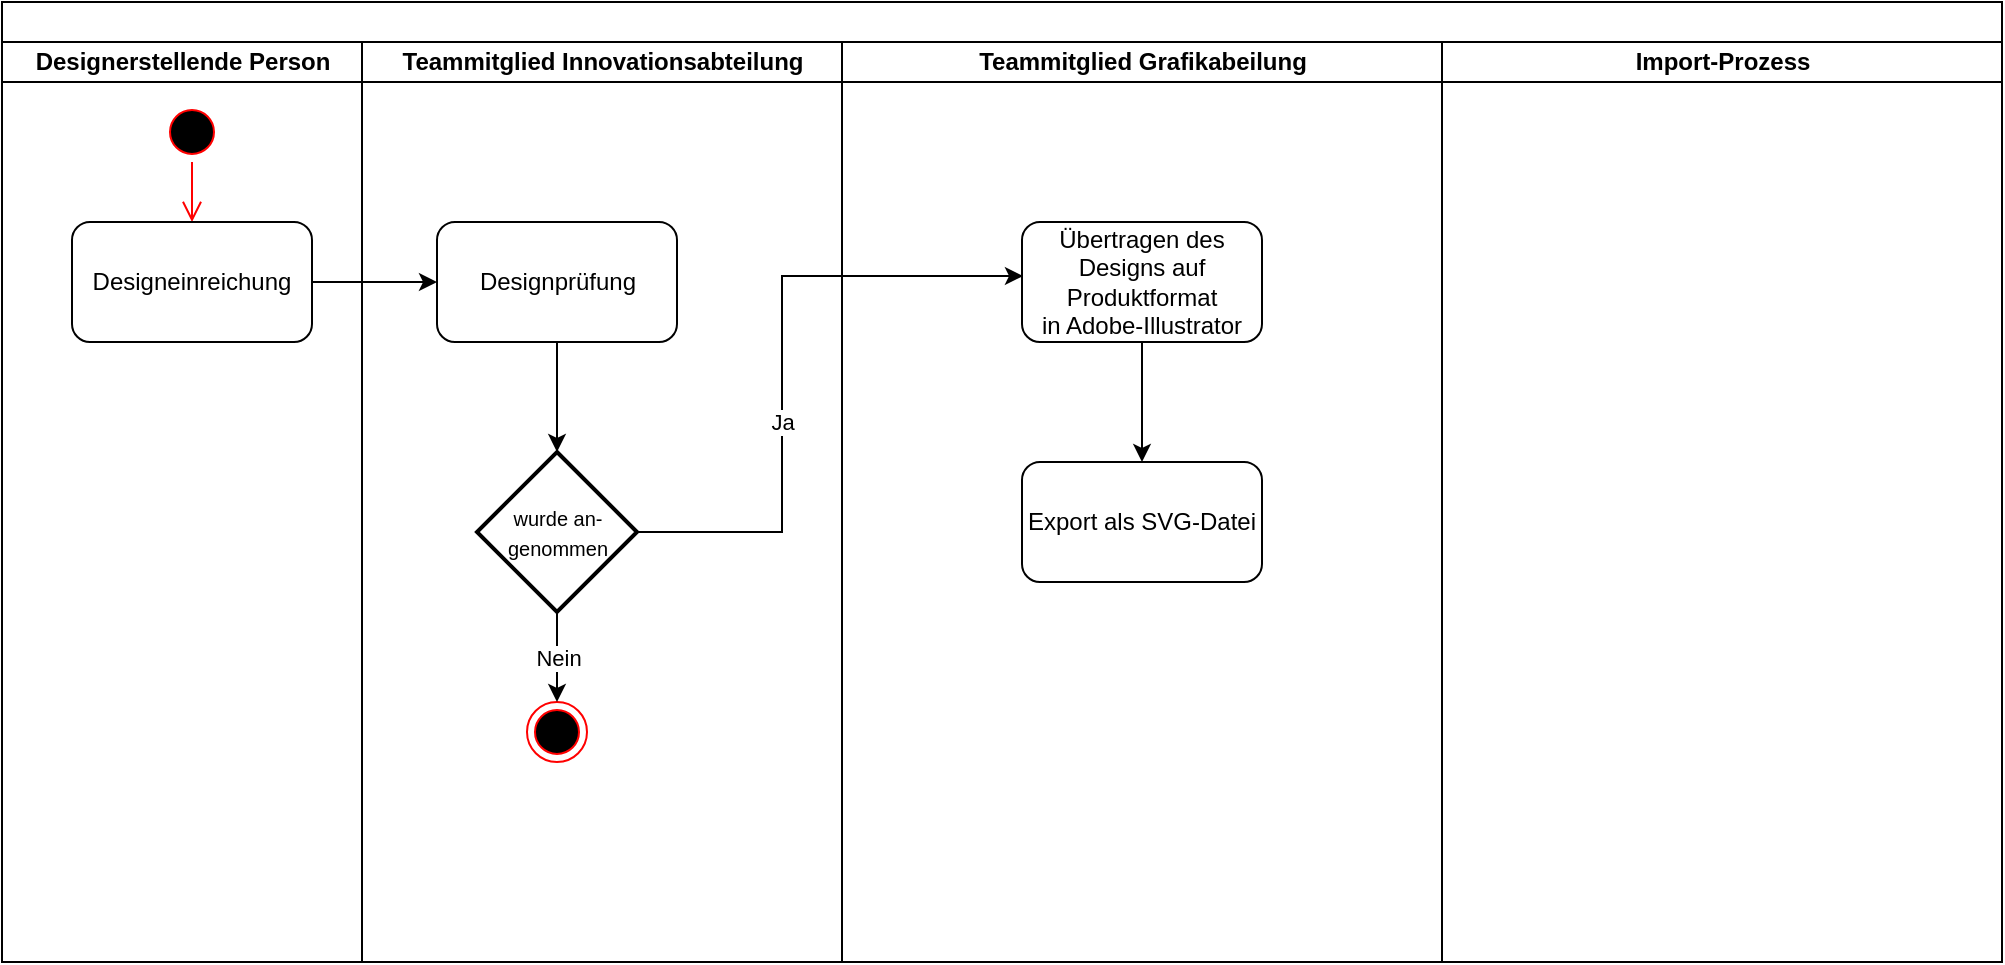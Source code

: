 <mxfile version="14.4.3" type="github">
  <diagram id="nIqd6F1TLsiJas72FkkN" name="Page-1">
    <mxGraphModel dx="1153" dy="580" grid="1" gridSize="10" guides="1" tooltips="1" connect="1" arrows="1" fold="1" page="1" pageScale="1" pageWidth="827" pageHeight="1169" math="0" shadow="0">
      <root>
        <mxCell id="0" />
        <mxCell id="1" parent="0" />
        <mxCell id="8JzF06y--kA46BckKl7L-21" value="" style="swimlane;html=1;childLayout=stackLayout;resizeParent=1;resizeParentMax=0;startSize=20;" vertex="1" parent="1">
          <mxGeometry x="80" y="310" width="1000" height="480" as="geometry" />
        </mxCell>
        <mxCell id="8JzF06y--kA46BckKl7L-22" value="Designerstellende Person" style="swimlane;html=1;startSize=20;" vertex="1" parent="8JzF06y--kA46BckKl7L-21">
          <mxGeometry y="20" width="180" height="460" as="geometry" />
        </mxCell>
        <mxCell id="8JzF06y--kA46BckKl7L-26" value="" style="ellipse;html=1;shape=startState;fillColor=#000000;strokeColor=#ff0000;" vertex="1" parent="8JzF06y--kA46BckKl7L-22">
          <mxGeometry x="80" y="30" width="30" height="30" as="geometry" />
        </mxCell>
        <mxCell id="8JzF06y--kA46BckKl7L-27" value="" style="edgeStyle=orthogonalEdgeStyle;html=1;verticalAlign=bottom;endArrow=open;endSize=8;strokeColor=#ff0000;" edge="1" source="8JzF06y--kA46BckKl7L-26" parent="8JzF06y--kA46BckKl7L-22">
          <mxGeometry relative="1" as="geometry">
            <mxPoint x="95" y="90" as="targetPoint" />
          </mxGeometry>
        </mxCell>
        <mxCell id="8JzF06y--kA46BckKl7L-50" value="&lt;span&gt;Designeinreichung&lt;/span&gt;" style="rounded=1;whiteSpace=wrap;html=1;" vertex="1" parent="8JzF06y--kA46BckKl7L-22">
          <mxGeometry x="35" y="90" width="120" height="60" as="geometry" />
        </mxCell>
        <mxCell id="8JzF06y--kA46BckKl7L-23" value="Teammitglied Innovationsabteilung" style="swimlane;html=1;startSize=20;" vertex="1" parent="8JzF06y--kA46BckKl7L-21">
          <mxGeometry x="180" y="20" width="240" height="460" as="geometry" />
        </mxCell>
        <mxCell id="8JzF06y--kA46BckKl7L-43" value="" style="ellipse;html=1;shape=endState;fillColor=#000000;strokeColor=#ff0000;" vertex="1" parent="8JzF06y--kA46BckKl7L-23">
          <mxGeometry x="82.5" y="330" width="30" height="30" as="geometry" />
        </mxCell>
        <mxCell id="8JzF06y--kA46BckKl7L-51" value="&lt;span&gt;Designprüfung&lt;/span&gt;" style="rounded=1;whiteSpace=wrap;html=1;" vertex="1" parent="8JzF06y--kA46BckKl7L-23">
          <mxGeometry x="37.5" y="90" width="120" height="60" as="geometry" />
        </mxCell>
        <mxCell id="8JzF06y--kA46BckKl7L-24" value="Teammitglied&amp;nbsp;Grafikabeilung" style="swimlane;html=1;startSize=20;" vertex="1" parent="8JzF06y--kA46BckKl7L-21">
          <mxGeometry x="420" y="20" width="300" height="460" as="geometry" />
        </mxCell>
        <mxCell id="8JzF06y--kA46BckKl7L-56" style="edgeStyle=orthogonalEdgeStyle;rounded=0;orthogonalLoop=1;jettySize=auto;html=1;exitX=0.5;exitY=1;exitDx=0;exitDy=0;" edge="1" parent="8JzF06y--kA46BckKl7L-24" source="8JzF06y--kA46BckKl7L-49" target="8JzF06y--kA46BckKl7L-55">
          <mxGeometry relative="1" as="geometry" />
        </mxCell>
        <mxCell id="8JzF06y--kA46BckKl7L-49" value="&lt;span&gt;Übertragen des Designs auf Produktformat&lt;/span&gt;&lt;br&gt;&lt;span&gt;in Adobe-Illustrator&lt;/span&gt;" style="rounded=1;whiteSpace=wrap;html=1;" vertex="1" parent="8JzF06y--kA46BckKl7L-24">
          <mxGeometry x="90" y="90" width="120" height="60" as="geometry" />
        </mxCell>
        <mxCell id="8JzF06y--kA46BckKl7L-55" value="Export als SVG-Datei" style="rounded=1;whiteSpace=wrap;html=1;" vertex="1" parent="8JzF06y--kA46BckKl7L-24">
          <mxGeometry x="90" y="210" width="120" height="60" as="geometry" />
        </mxCell>
        <mxCell id="8JzF06y--kA46BckKl7L-37" value="Import-Prozess" style="swimlane;html=1;startSize=20;" vertex="1" parent="8JzF06y--kA46BckKl7L-21">
          <mxGeometry x="720" y="20" width="280" height="460" as="geometry" />
        </mxCell>
        <mxCell id="8JzF06y--kA46BckKl7L-53" style="edgeStyle=orthogonalEdgeStyle;rounded=0;orthogonalLoop=1;jettySize=auto;html=1;exitX=1;exitY=0.5;exitDx=0;exitDy=0;entryX=0;entryY=0.5;entryDx=0;entryDy=0;" edge="1" parent="8JzF06y--kA46BckKl7L-21" source="8JzF06y--kA46BckKl7L-50" target="8JzF06y--kA46BckKl7L-51">
          <mxGeometry relative="1" as="geometry" />
        </mxCell>
        <mxCell id="8JzF06y--kA46BckKl7L-44" value="Nein" style="edgeStyle=orthogonalEdgeStyle;rounded=0;orthogonalLoop=1;jettySize=auto;html=1;exitX=0.5;exitY=1;exitDx=0;exitDy=0;entryX=0.5;entryY=0;entryDx=0;entryDy=0;" edge="1" parent="1" source="8JzF06y--kA46BckKl7L-41" target="8JzF06y--kA46BckKl7L-43">
          <mxGeometry relative="1" as="geometry" />
        </mxCell>
        <mxCell id="8JzF06y--kA46BckKl7L-54" value="Ja" style="edgeStyle=orthogonalEdgeStyle;rounded=0;orthogonalLoop=1;jettySize=auto;html=1;exitX=1;exitY=0.5;exitDx=0;exitDy=0;entryX=0.004;entryY=0.45;entryDx=0;entryDy=0;entryPerimeter=0;" edge="1" parent="1" source="8JzF06y--kA46BckKl7L-41" target="8JzF06y--kA46BckKl7L-49">
          <mxGeometry x="-0.206" relative="1" as="geometry">
            <Array as="points">
              <mxPoint x="470" y="575" />
              <mxPoint x="470" y="447" />
            </Array>
            <mxPoint as="offset" />
          </mxGeometry>
        </mxCell>
        <mxCell id="8JzF06y--kA46BckKl7L-41" value="&lt;font style=&quot;font-size: 10px&quot;&gt;wurde an-genommen&lt;/font&gt;" style="rhombus;whiteSpace=wrap;html=1;strokeWidth=2;" vertex="1" parent="1">
          <mxGeometry x="317.5" y="535" width="80" height="80" as="geometry" />
        </mxCell>
        <mxCell id="8JzF06y--kA46BckKl7L-52" style="edgeStyle=orthogonalEdgeStyle;rounded=0;orthogonalLoop=1;jettySize=auto;html=1;exitX=0.5;exitY=1;exitDx=0;exitDy=0;entryX=0.5;entryY=0;entryDx=0;entryDy=0;" edge="1" parent="1" source="8JzF06y--kA46BckKl7L-51" target="8JzF06y--kA46BckKl7L-41">
          <mxGeometry relative="1" as="geometry" />
        </mxCell>
      </root>
    </mxGraphModel>
  </diagram>
</mxfile>
